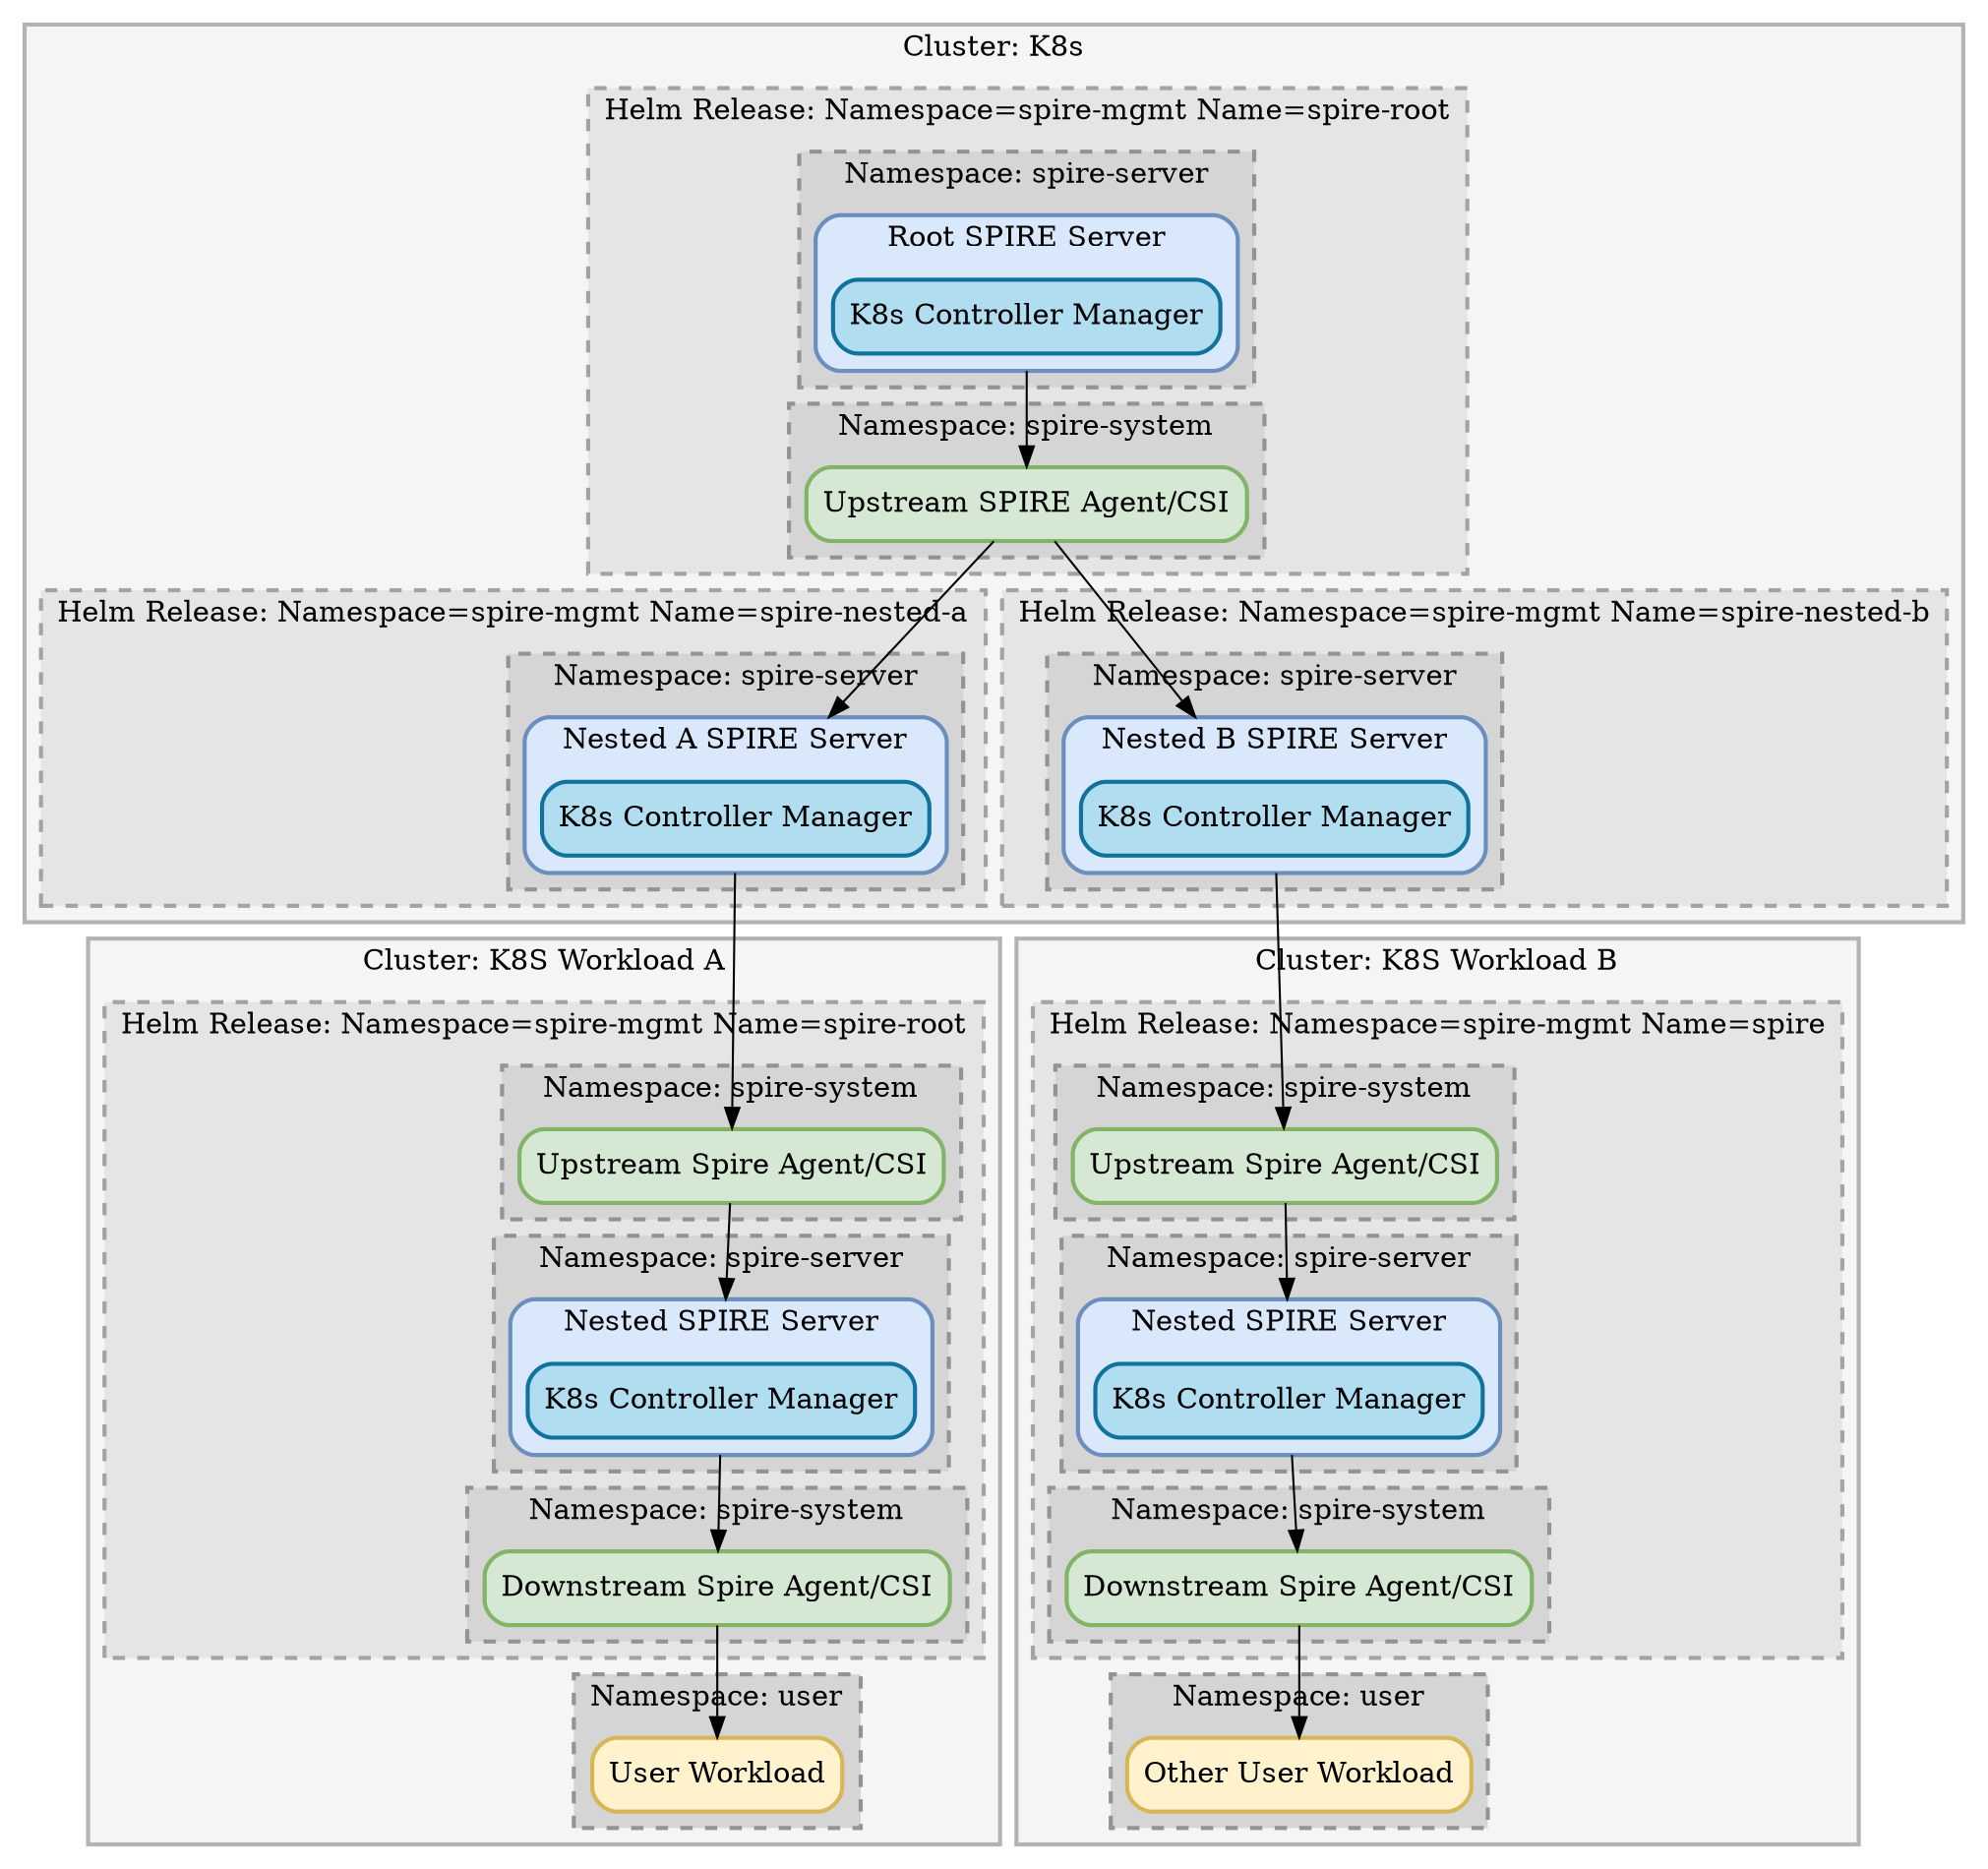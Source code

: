 digraph G {
  compound=true;
  subgraph cluster_k8s {
    label="Cluster: K8s";
    style="filled,solid,bold";
    color="#b3b3b3";
    fillcolor="#f5f5f5";
    subgraph cluster_root_release {
      label="Helm Release: Namespace=spire-mgmt Name=spire-root";
      style="filled,dashed,bold";
      color="#a3a3a3";
      fillcolor="#e5e5e5";
      subgraph cluster_ns_root_server {
        style="filled,dashed,bold";
        color="#939393";
        fillcolor="#d5d5d5";
        label="Namespace: spire-server"
        subgraph cluster_ns_root_server_obj {
          style="filled,rounded,bold";
          color="#6c8ebf";
          fillcolor="#dae8fc";
          label="Root SPIRE Server"
          spireRoot [label="K8s Controller Manager",shape="record",style="rounded,solid,filled,bold",color="#10739e",fillcolor="#b1ddf0"];
        }
      }
      subgraph cluster_ns_1_system {
        style="filled,dashed,bold";
        color="#939393";
        fillcolor="#d5d5d5";
        label="Namespace: spire-system"
        spireRootUpstreamAgent1 [label="Upstream SPIRE Agent/CSI",shape="box",style="rounded,solid,filled,bold",color="#82b366",fillcolor="#d5e8d4"];
      }
    }
    subgraph cluster_root_nested1_release {
      label="Helm Release: Namespace=spire-mgmt Name=spire-nested-a";
      style="filled,dashed,bold";
      color="#a3a3a3";
      fillcolor="#e5e5e5";
      subgraph cluster_ns_root_nested1_server {
        style="filled,dashed,bold";
        color="#939393";
        fillcolor="#d5d5d5";
        label="Namespace: spire-server"
        subgraph cluster_ns_nested_server1_obj {
          style="filled,rounded,bold";
          color="#6c8ebf";
          fillcolor="#dae8fc";
          label="Nested A SPIRE Server"
          spireRootNested1 [label="K8s Controller Manager",shape="record",style="rounded,solid,filled,bold",color="#10739e",fillcolor="#b1ddf0"];
        }
      }
    }
    subgraph cluster_root_nested2_release {
      label="Helm Release: Namespace=spire-mgmt Name=spire-nested-b";
      style="filled,dashed,bold";
      color="#a3a3a3";
      fillcolor="#e5e5e5";
      subgraph cluster_ns_root_nested2_server {
        style="filled,dashed,bold";
        color="#939393";
        fillcolor="#d5d5d5";
        label="Namespace: spire-server"
        subgraph cluster_ns_nested_server2_obj {
          style="filled,rounded,bold";
          color="#6c8ebf";
          fillcolor="#dae8fc";
          label="Nested B SPIRE Server"
          spireRootNested2 [label="K8s Controller Manager",shape="record",style="rounded,solid,filled,bold",color="#10739e",fillcolor="#b1ddf0"];
        }
      }
    }
  }
  subgraph cluster_nested1 {
    label="Cluster: K8S Workload A";
    style="filled,solid,bold";
    color="#b3b3b3";
    fillcolor="#f5f5f5";
    subgraph cluster_nested1_release {
      label="Helm Release: Namespace=spire-mgmt Name=spire-root"
      style="filled,dashed,bold";
      color="#a3a3a3";
      fillcolor="#e5e5e5";
      subgraph cluster_nested1_ns1 {
        style="filled,dashed,bold";
        color="#939393";
        fillcolor="#d5d5d5";
        label="Namespace: spire-system"
        spireUpstreamAgent1 [label="Upstream Spire Agent/CSI",shape="box",style="rounded,solid,filled,bold",color="#82b366",fillcolor="#d5e8d4"];
      }
      subgraph cluster_nested1_ns2 {
        style="filled,dashed,bold";
        color="#939393";
        fillcolor="#d5d5d5";
        label="Namespace: spire-server"
        subgraph cluster_ns_nested1_server_obj {
          style="filled,rounded,bold";
          color="#6c8ebf";
          fillcolor="#dae8fc";
          label="Nested SPIRE Server"
          spireServerNested1 [label="K8s Controller Manager",shape="record",style="rounded,solid,filled,bold",color="#10739e",fillcolor="#b1ddf0"];
        }
      }
      subgraph cluster_nested1_ns3 {
        style="filled,dashed,bold";
        color="#939393";
        fillcolor="#d5d5d5";
        label="Namespace: spire-system"
        spireDownstreamAgent1 [label="Downstream Spire Agent/CSI",shape="box",style="rounded,solid,filled,bold",color="#82b366",fillcolor="#d5e8d4"];
      }
    }
    subgraph cluster_nested1_user {
      style="filled,dashed,bold";
      color="#939393";
      fillcolor="#d5d5d5";
      label="Namespace: user"
      userWorkload1 [label="User Workload",shape="box",style="rounded,solid,filled,bold",color="#d6b656",fillcolor="#fff2cc"];
    }
  }
  subgraph cluster_nested2 {
    label="Cluster: K8S Workload B";
    style="filled,solid,bold";
    color="#b3b3b3";
    fillcolor="#f5f5f5";
    subgraph cluster_nested2_release {
      label="Helm Release: Namespace=spire-mgmt Name=spire"
      style="filled,dashed,bold";
      color="#a3a3a3";
      fillcolor="#e5e5e5";
      subgraph cluster_nested2_ns1 {
        style="filled,dashed,bold";
        color="#939393";
        fillcolor="#d5d5d5";
        label="Namespace: spire-system"
        spireUpstreamAgent2 [label="Upstream Spire Agent/CSI",shape="box",style="rounded,solid,filled,bold",color="#82b366",fillcolor="#d5e8d4"];
      }
      subgraph cluster_nested2_ns2 {
        style="filled,dashed,bold";
        color="#939393";
        fillcolor="#d5d5d5";
        label="Namespace: spire-server"
        subgraph cluster_ns_nested2_server_obj {
          style="filled,rounded,bold";
          color="#6c8ebf";
          fillcolor="#dae8fc";
          label="Nested SPIRE Server"
          spireServerNested2 [label="K8s Controller Manager",shape="record",style="rounded,solid,filled,bold",color="#10739e",fillcolor="#b1ddf0"];
        }
      }
      subgraph cluster_nested2_ns3 {
        style="filled,dashed,bold";
        color="#939393";
        fillcolor="#d5d5d5";
        label="Namespace: spire-system"
        spireDownstreamAgent2 [label="Downstream Spire Agent/CSI",shape="box",style="rounded,solid,filled,bold",color="#82b366",fillcolor="#d5e8d4"];
      }
    }
    subgraph cluster_nested2_user {
      style="filled,dashed,bold";
      color="#939393";
      fillcolor="#d5d5d5";
      label="Namespace: user"
      userWorkload2 [label="Other User Workload",shape="box",style="rounded,solid,filled,bold",color="#d6b656",fillcolor="#fff2cc"];
    }
  }
  spireRoot -> spireRootUpstreamAgent1 [ltail=cluster_ns_root_server_obj];
  spireRootUpstreamAgent1 -> spireRootNested1 [lhead=cluster_ns_nested_server1_obj];
  spireRootUpstreamAgent1 -> spireRootNested2 [lhead=cluster_ns_nested_server2_obj];
  spireRootNested1 -> spireUpstreamAgent1 [ltail=cluster_ns_nested_server1_obj];
  spireRootNested2 -> spireUpstreamAgent2 [ltail=cluster_ns_nested_server2_obj];
  spireUpstreamAgent1 -> spireServerNested1 [lhead=cluster_ns_nested1_server_obj];
  spireServerNested1 -> spireDownstreamAgent1 [ltail=cluster_ns_nested1_server_obj];
  spireDownstreamAgent1 -> userWorkload1;
  spireUpstreamAgent2 -> spireServerNested2 [lhead=cluster_ns_nested2_server_obj];
  spireServerNested2 -> spireDownstreamAgent2 [ltail=cluster_ns_nested2_server_obj];
  spireDownstreamAgent2 -> userWorkload2;
}
